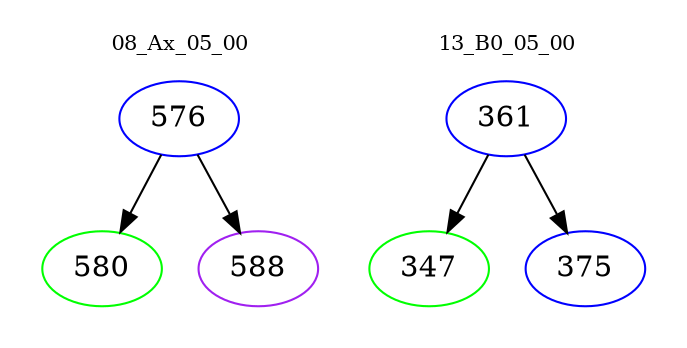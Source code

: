 digraph{
subgraph cluster_0 {
color = white
label = "08_Ax_05_00";
fontsize=10;
T0_576 [label="576", color="blue"]
T0_576 -> T0_580 [color="black"]
T0_580 [label="580", color="green"]
T0_576 -> T0_588 [color="black"]
T0_588 [label="588", color="purple"]
}
subgraph cluster_1 {
color = white
label = "13_B0_05_00";
fontsize=10;
T1_361 [label="361", color="blue"]
T1_361 -> T1_347 [color="black"]
T1_347 [label="347", color="green"]
T1_361 -> T1_375 [color="black"]
T1_375 [label="375", color="blue"]
}
}
